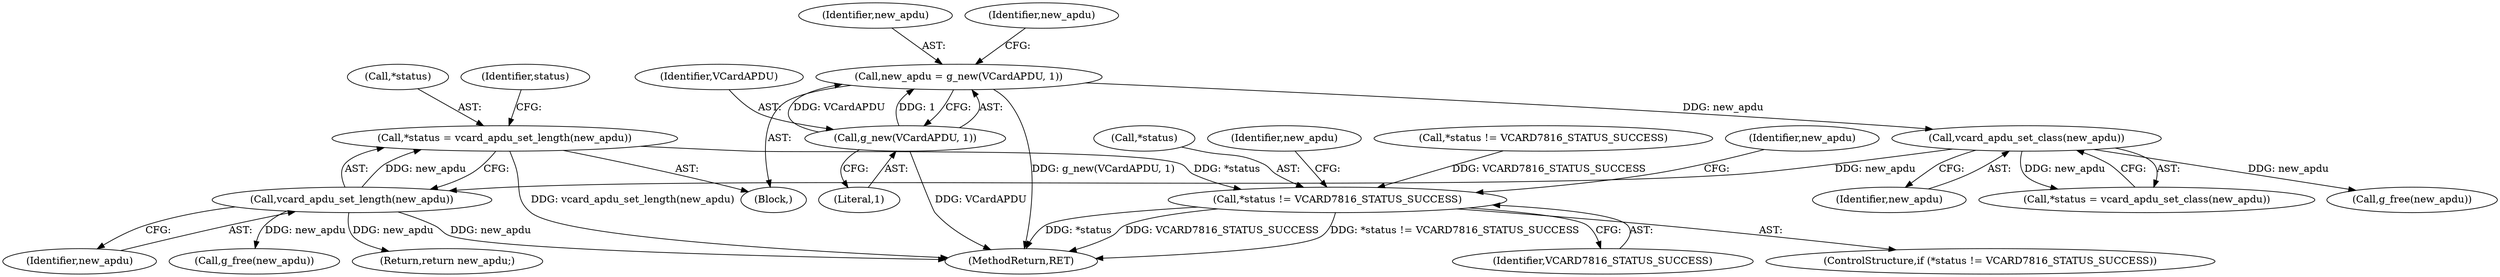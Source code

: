 digraph "0_spice_9113dc6a303604a2d9812ac70c17d076ef11886c@pointer" {
"1000153" [label="(Call,*status = vcard_apdu_set_length(new_apdu))"];
"1000156" [label="(Call,vcard_apdu_set_length(new_apdu))"];
"1000141" [label="(Call,vcard_apdu_set_class(new_apdu))"];
"1000121" [label="(Call,new_apdu = g_new(VCardAPDU, 1))"];
"1000123" [label="(Call,g_new(VCardAPDU, 1))"];
"1000159" [label="(Call,*status != VCARD7816_STATUS_SUCCESS)"];
"1000157" [label="(Identifier,new_apdu)"];
"1000154" [label="(Call,*status)"];
"1000141" [label="(Call,vcard_apdu_set_class(new_apdu))"];
"1000162" [label="(Identifier,VCARD7816_STATUS_SUCCESS)"];
"1000142" [label="(Identifier,new_apdu)"];
"1000138" [label="(Call,*status = vcard_apdu_set_class(new_apdu))"];
"1000153" [label="(Call,*status = vcard_apdu_set_length(new_apdu))"];
"1000156" [label="(Call,vcard_apdu_set_length(new_apdu))"];
"1000123" [label="(Call,g_new(VCardAPDU, 1))"];
"1000170" [label="(Identifier,new_apdu)"];
"1000161" [label="(Identifier,status)"];
"1000164" [label="(Call,g_free(new_apdu))"];
"1000160" [label="(Call,*status)"];
"1000169" [label="(Return,return new_apdu;)"];
"1000165" [label="(Identifier,new_apdu)"];
"1000149" [label="(Call,g_free(new_apdu))"];
"1000104" [label="(Block,)"];
"1000122" [label="(Identifier,new_apdu)"];
"1000128" [label="(Identifier,new_apdu)"];
"1000125" [label="(Literal,1)"];
"1000158" [label="(ControlStructure,if (*status != VCARD7816_STATUS_SUCCESS))"];
"1000171" [label="(MethodReturn,RET)"];
"1000159" [label="(Call,*status != VCARD7816_STATUS_SUCCESS)"];
"1000121" [label="(Call,new_apdu = g_new(VCardAPDU, 1))"];
"1000124" [label="(Identifier,VCardAPDU)"];
"1000144" [label="(Call,*status != VCARD7816_STATUS_SUCCESS)"];
"1000153" -> "1000104"  [label="AST: "];
"1000153" -> "1000156"  [label="CFG: "];
"1000154" -> "1000153"  [label="AST: "];
"1000156" -> "1000153"  [label="AST: "];
"1000161" -> "1000153"  [label="CFG: "];
"1000153" -> "1000171"  [label="DDG: vcard_apdu_set_length(new_apdu)"];
"1000156" -> "1000153"  [label="DDG: new_apdu"];
"1000153" -> "1000159"  [label="DDG: *status"];
"1000156" -> "1000157"  [label="CFG: "];
"1000157" -> "1000156"  [label="AST: "];
"1000156" -> "1000171"  [label="DDG: new_apdu"];
"1000141" -> "1000156"  [label="DDG: new_apdu"];
"1000156" -> "1000164"  [label="DDG: new_apdu"];
"1000156" -> "1000169"  [label="DDG: new_apdu"];
"1000141" -> "1000138"  [label="AST: "];
"1000141" -> "1000142"  [label="CFG: "];
"1000142" -> "1000141"  [label="AST: "];
"1000138" -> "1000141"  [label="CFG: "];
"1000141" -> "1000138"  [label="DDG: new_apdu"];
"1000121" -> "1000141"  [label="DDG: new_apdu"];
"1000141" -> "1000149"  [label="DDG: new_apdu"];
"1000121" -> "1000104"  [label="AST: "];
"1000121" -> "1000123"  [label="CFG: "];
"1000122" -> "1000121"  [label="AST: "];
"1000123" -> "1000121"  [label="AST: "];
"1000128" -> "1000121"  [label="CFG: "];
"1000121" -> "1000171"  [label="DDG: g_new(VCardAPDU, 1)"];
"1000123" -> "1000121"  [label="DDG: VCardAPDU"];
"1000123" -> "1000121"  [label="DDG: 1"];
"1000123" -> "1000125"  [label="CFG: "];
"1000124" -> "1000123"  [label="AST: "];
"1000125" -> "1000123"  [label="AST: "];
"1000123" -> "1000171"  [label="DDG: VCardAPDU"];
"1000159" -> "1000158"  [label="AST: "];
"1000159" -> "1000162"  [label="CFG: "];
"1000160" -> "1000159"  [label="AST: "];
"1000162" -> "1000159"  [label="AST: "];
"1000165" -> "1000159"  [label="CFG: "];
"1000170" -> "1000159"  [label="CFG: "];
"1000159" -> "1000171"  [label="DDG: *status != VCARD7816_STATUS_SUCCESS"];
"1000159" -> "1000171"  [label="DDG: *status"];
"1000159" -> "1000171"  [label="DDG: VCARD7816_STATUS_SUCCESS"];
"1000144" -> "1000159"  [label="DDG: VCARD7816_STATUS_SUCCESS"];
}
